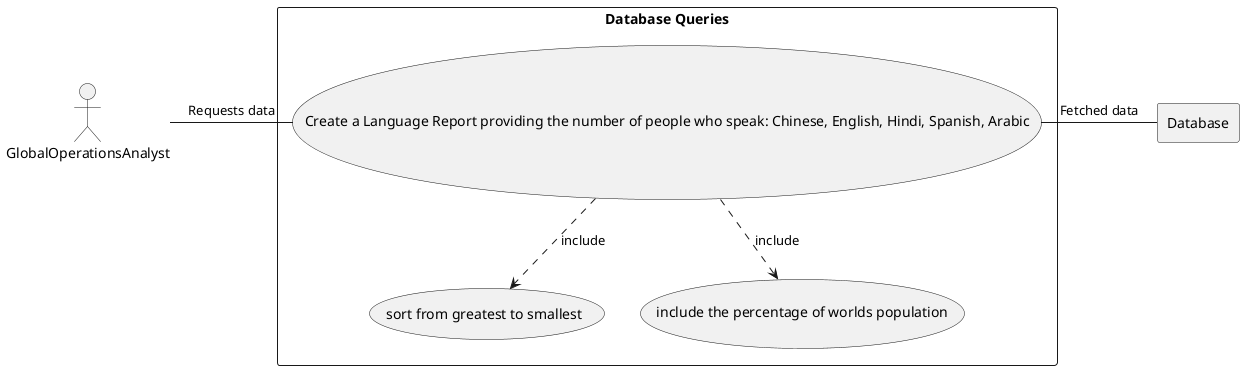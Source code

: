 @startuml

actor GOA as "GlobalOperationsAnalyst"

rectangle Database

rectangle "Database Queries" {
    usecase Usecase1 as "Create a Language Report providing the number of people who speak: Chinese, English, Hindi, Spanish, Arabic"

    usecase uc as "sort from greatest to smallest"

    usecase uc2 as "include the percentage of worlds population"

    GOA - Usecase1 : "Requests data"
    Usecase1 ..> uc : include
    Usecase1 ..> uc2 : include

    Usecase1 - Database : "Fetched data"
}

@enduml
